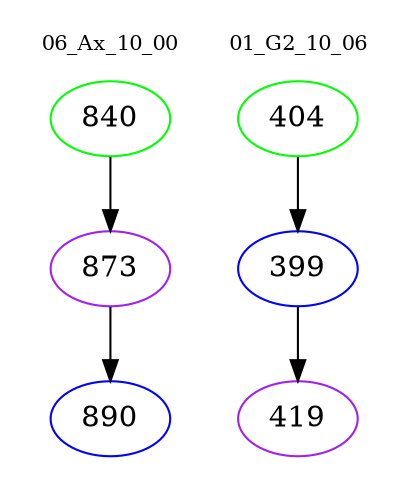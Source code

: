 digraph{
subgraph cluster_0 {
color = white
label = "06_Ax_10_00";
fontsize=10;
T0_840 [label="840", color="green"]
T0_840 -> T0_873 [color="black"]
T0_873 [label="873", color="purple"]
T0_873 -> T0_890 [color="black"]
T0_890 [label="890", color="blue"]
}
subgraph cluster_1 {
color = white
label = "01_G2_10_06";
fontsize=10;
T1_404 [label="404", color="green"]
T1_404 -> T1_399 [color="black"]
T1_399 [label="399", color="blue"]
T1_399 -> T1_419 [color="black"]
T1_419 [label="419", color="purple"]
}
}
